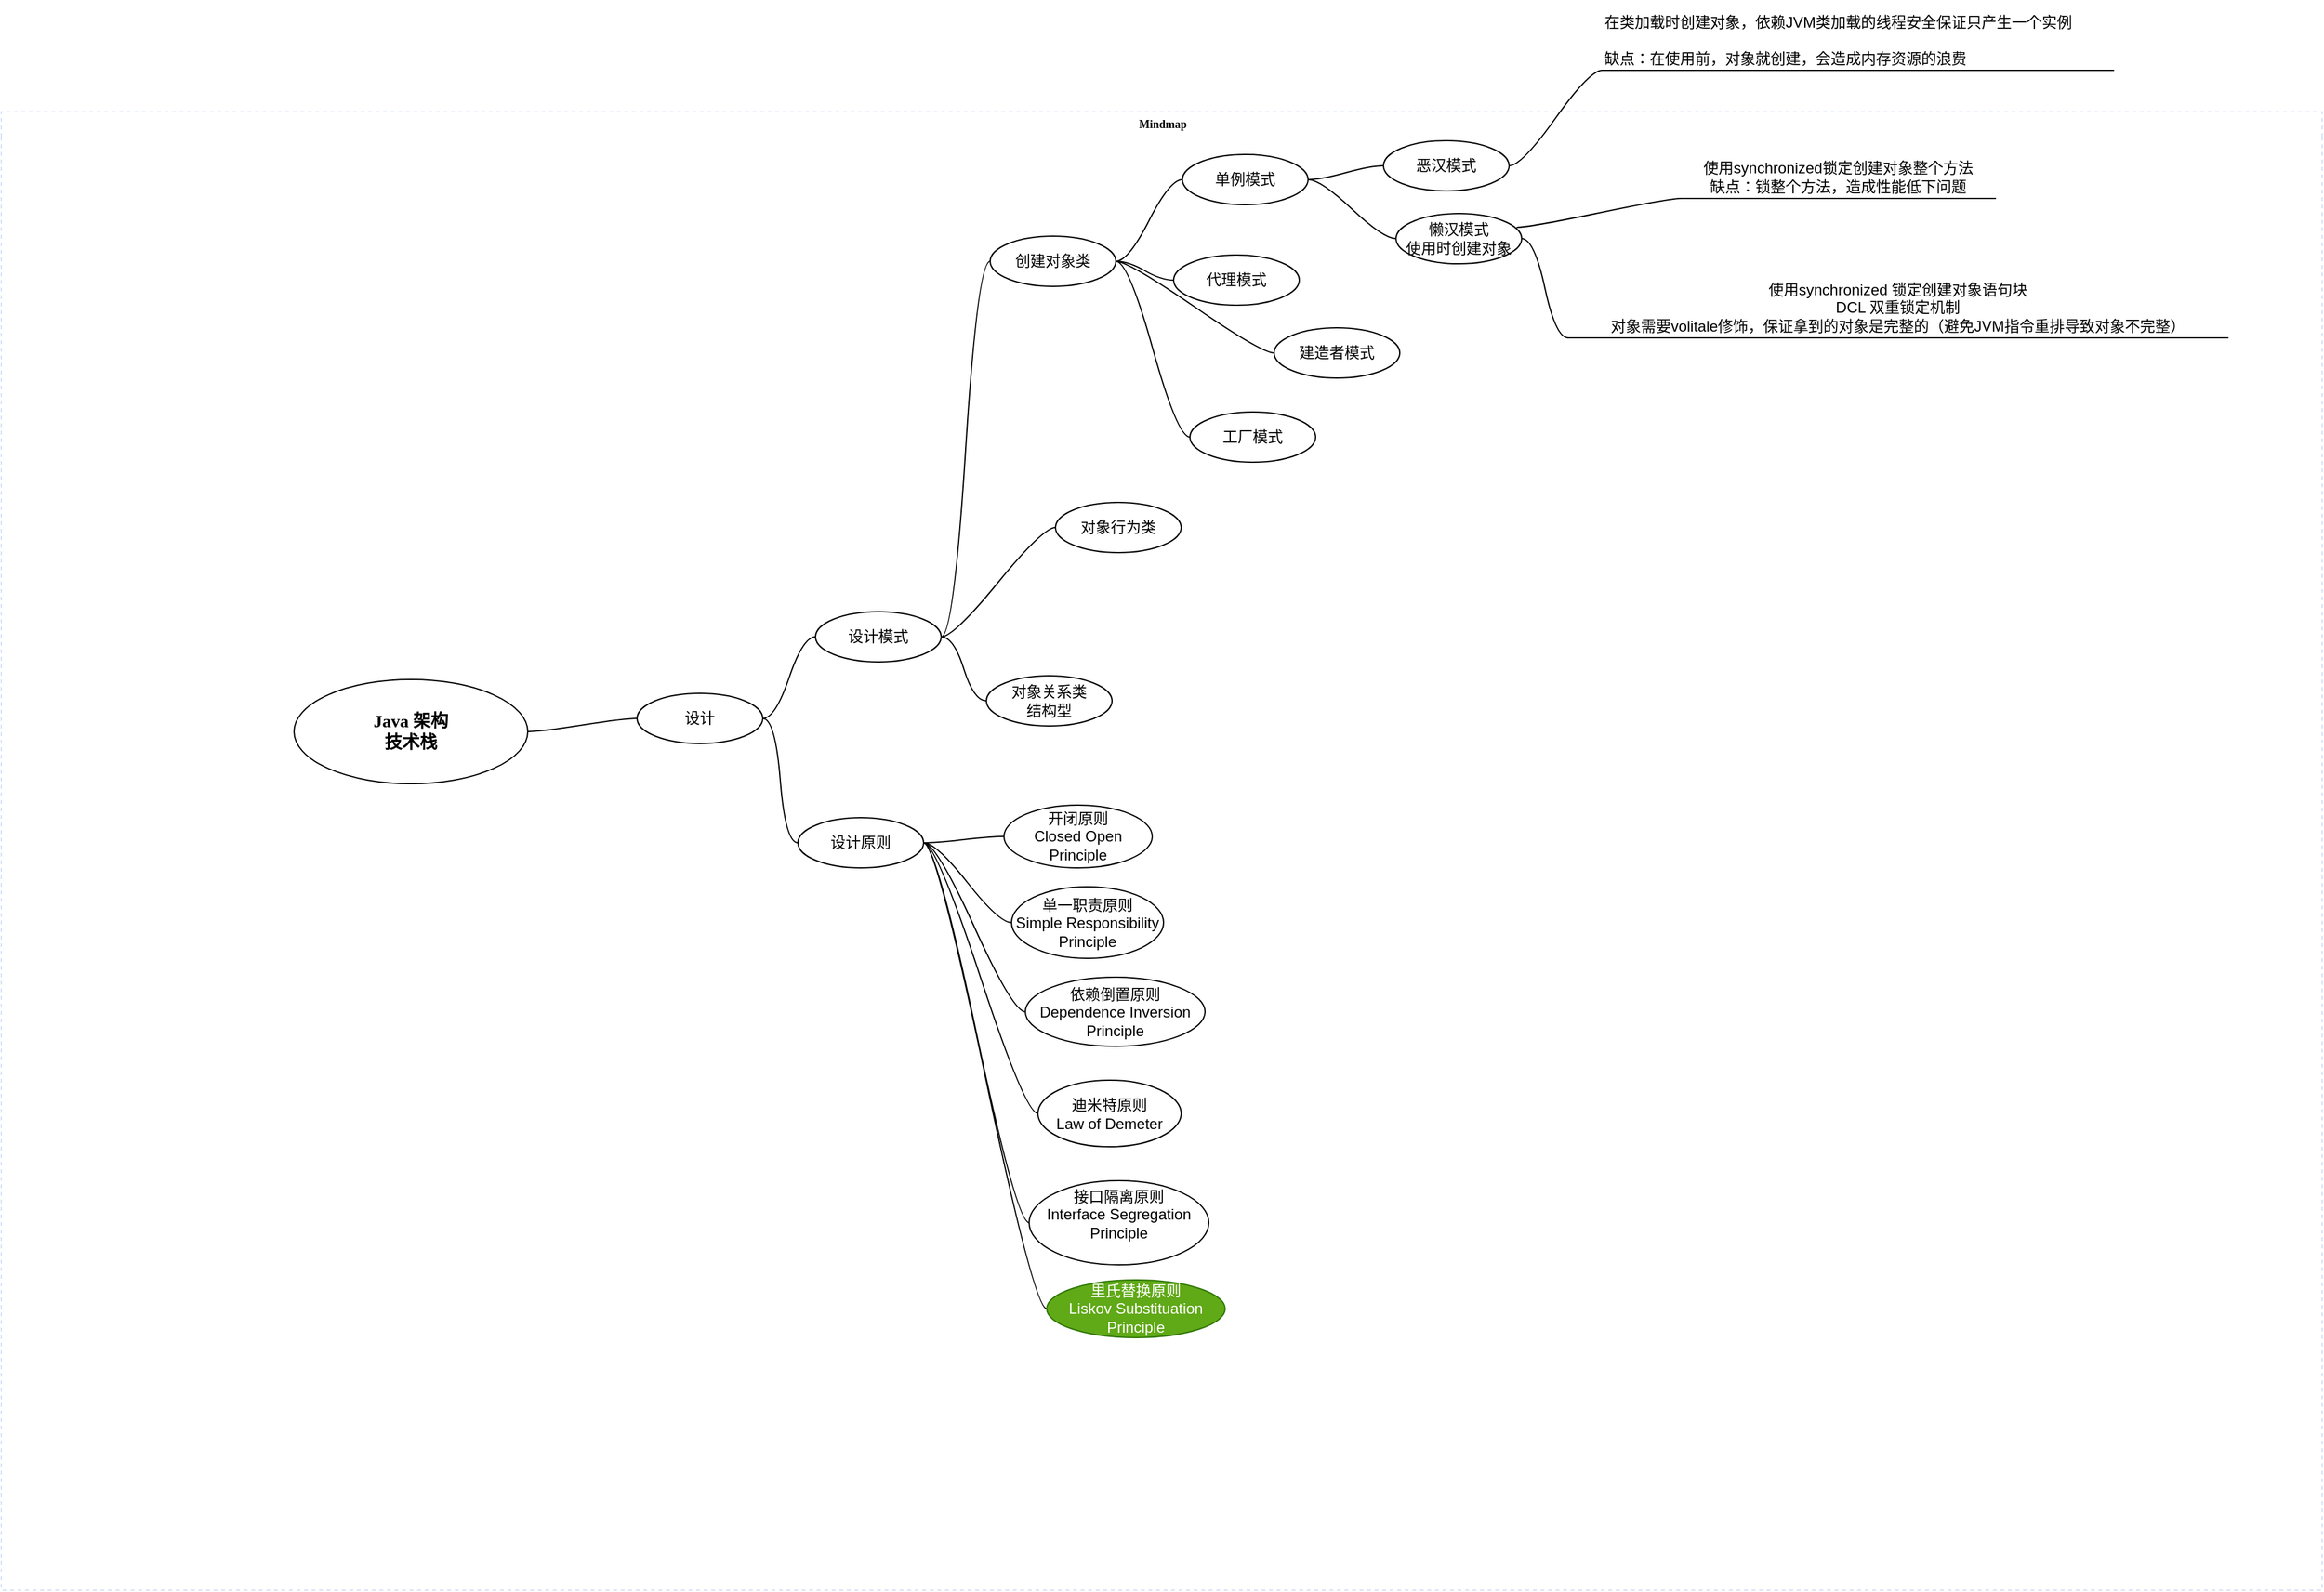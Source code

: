 <mxfile border="50" scale="3" compressed="false" locked="false" version="26.1.1">
  <diagram name="Blank" id="YmL12bMKpDGza6XwsDPr">
    <mxGraphModel dx="1242" dy="785" grid="0" gridSize="10" guides="1" tooltips="1" connect="1" arrows="1" fold="1" page="0" pageScale="1" pageWidth="827" pageHeight="1169" background="none" math="1" shadow="0">
      <root>
        <mxCell id="X5NqExCQtvZxIxQ7pmgY-0" />
        <mxCell id="1" parent="X5NqExCQtvZxIxQ7pmgY-0" />
        <mxCell id="Gr0Zq-AI6Quabplr0KPa-179" value="Mindmap" style="swimlane;html=1;startSize=20;horizontal=1;containerType=tree;labelBackgroundColor=none;strokeColor=#D4E1F5;strokeWidth=1;fillColor=none;fontFamily=Comic Sans MS;fontSize=9;swimlaneLine=0;dashed=1;collapsible=0;" parent="1" vertex="1">
          <mxGeometry x="64" y="188" width="1847" height="1177" as="geometry" />
        </mxCell>
        <mxCell id="kl9yPUdAR2kA5Z42WzvT-21" value="" style="edgeStyle=entityRelationEdgeStyle;rounded=0;orthogonalLoop=1;jettySize=auto;html=1;startArrow=none;endArrow=none;segment=10;curved=1;sourcePerimeterSpacing=0;targetPerimeterSpacing=0;" edge="1" parent="Gr0Zq-AI6Quabplr0KPa-179" source="kl9yPUdAR2kA5Z42WzvT-18" target="kl9yPUdAR2kA5Z42WzvT-20">
          <mxGeometry relative="1" as="geometry" />
        </mxCell>
        <mxCell id="kl9yPUdAR2kA5Z42WzvT-18" value="&lt;span style=&quot;font-family: &amp;quot;Comic Sans MS&amp;quot;;&quot;&gt;&lt;font style=&quot;font-size: 14px;&quot;&gt;&lt;b&gt;Java 架构&lt;/b&gt;&lt;/font&gt;&lt;/span&gt;&lt;div&gt;&lt;span style=&quot;font-family: &amp;quot;Comic Sans MS&amp;quot;;&quot;&gt;&lt;font style=&quot;font-size: 14px;&quot;&gt;&lt;b&gt;技术栈&lt;/b&gt;&lt;/font&gt;&lt;/span&gt;&lt;/div&gt;" style="ellipse;whiteSpace=wrap;html=1;align=center;newEdgeStyle={&quot;edgeStyle&quot;:&quot;entityRelationEdgeStyle&quot;,&quot;startArrow&quot;:&quot;none&quot;,&quot;endArrow&quot;:&quot;none&quot;,&quot;segment&quot;:10,&quot;curved&quot;:1,&quot;sourcePerimeterSpacing&quot;:0,&quot;targetPerimeterSpacing&quot;:0};treeFolding=1;treeMoving=1;" vertex="1" parent="Gr0Zq-AI6Quabplr0KPa-179">
          <mxGeometry x="233" y="452" width="186" height="83" as="geometry" />
        </mxCell>
        <mxCell id="kl9yPUdAR2kA5Z42WzvT-40" value="" style="edgeStyle=entityRelationEdgeStyle;rounded=0;orthogonalLoop=1;jettySize=auto;html=1;startArrow=none;endArrow=none;segment=10;curved=1;sourcePerimeterSpacing=0;targetPerimeterSpacing=0;" edge="1" parent="Gr0Zq-AI6Quabplr0KPa-179" source="kl9yPUdAR2kA5Z42WzvT-20" target="kl9yPUdAR2kA5Z42WzvT-39">
          <mxGeometry relative="1" as="geometry" />
        </mxCell>
        <mxCell id="kl9yPUdAR2kA5Z42WzvT-20" value="设计" style="ellipse;whiteSpace=wrap;html=1;align=center;newEdgeStyle={&quot;edgeStyle&quot;:&quot;entityRelationEdgeStyle&quot;,&quot;startArrow&quot;:&quot;none&quot;,&quot;endArrow&quot;:&quot;none&quot;,&quot;segment&quot;:10,&quot;curved&quot;:1,&quot;sourcePerimeterSpacing&quot;:0,&quot;targetPerimeterSpacing&quot;:0};treeFolding=1;treeMoving=1;" vertex="1" parent="Gr0Zq-AI6Quabplr0KPa-179">
          <mxGeometry x="506" y="463" width="100" height="40" as="geometry" />
        </mxCell>
        <mxCell id="kl9yPUdAR2kA5Z42WzvT-22" value="" style="edgeStyle=entityRelationEdgeStyle;rounded=0;orthogonalLoop=1;jettySize=auto;html=1;startArrow=none;endArrow=none;segment=10;curved=1;sourcePerimeterSpacing=0;targetPerimeterSpacing=0;" edge="1" target="kl9yPUdAR2kA5Z42WzvT-23" source="kl9yPUdAR2kA5Z42WzvT-20" parent="Gr0Zq-AI6Quabplr0KPa-179">
          <mxGeometry relative="1" as="geometry">
            <mxPoint x="226" y="754" as="sourcePoint" />
          </mxGeometry>
        </mxCell>
        <mxCell id="kl9yPUdAR2kA5Z42WzvT-26" value="" style="edgeStyle=entityRelationEdgeStyle;rounded=0;orthogonalLoop=1;jettySize=auto;html=1;startArrow=none;endArrow=none;segment=10;curved=1;sourcePerimeterSpacing=0;targetPerimeterSpacing=0;" edge="1" parent="Gr0Zq-AI6Quabplr0KPa-179" source="kl9yPUdAR2kA5Z42WzvT-23" target="kl9yPUdAR2kA5Z42WzvT-25">
          <mxGeometry relative="1" as="geometry" />
        </mxCell>
        <mxCell id="kl9yPUdAR2kA5Z42WzvT-28" value="" style="edgeStyle=entityRelationEdgeStyle;rounded=0;orthogonalLoop=1;jettySize=auto;html=1;startArrow=none;endArrow=none;segment=10;curved=1;sourcePerimeterSpacing=0;targetPerimeterSpacing=0;" edge="1" parent="Gr0Zq-AI6Quabplr0KPa-179" source="kl9yPUdAR2kA5Z42WzvT-23" target="kl9yPUdAR2kA5Z42WzvT-27">
          <mxGeometry relative="1" as="geometry" />
        </mxCell>
        <mxCell id="kl9yPUdAR2kA5Z42WzvT-30" value="" style="edgeStyle=entityRelationEdgeStyle;rounded=0;orthogonalLoop=1;jettySize=auto;html=1;startArrow=none;endArrow=none;segment=10;curved=1;sourcePerimeterSpacing=0;targetPerimeterSpacing=0;" edge="1" parent="Gr0Zq-AI6Quabplr0KPa-179" source="kl9yPUdAR2kA5Z42WzvT-23" target="kl9yPUdAR2kA5Z42WzvT-29">
          <mxGeometry relative="1" as="geometry" />
        </mxCell>
        <mxCell id="kl9yPUdAR2kA5Z42WzvT-23" value="设计模式" style="ellipse;whiteSpace=wrap;html=1;align=center;newEdgeStyle={&quot;edgeStyle&quot;:&quot;entityRelationEdgeStyle&quot;,&quot;startArrow&quot;:&quot;none&quot;,&quot;endArrow&quot;:&quot;none&quot;,&quot;segment&quot;:10,&quot;curved&quot;:1,&quot;sourcePerimeterSpacing&quot;:0,&quot;targetPerimeterSpacing&quot;:0};treeFolding=1;treeMoving=1;" vertex="1" parent="Gr0Zq-AI6Quabplr0KPa-179">
          <mxGeometry x="648" y="398" width="100" height="40" as="geometry" />
        </mxCell>
        <mxCell id="kl9yPUdAR2kA5Z42WzvT-54" value="" style="edgeStyle=entityRelationEdgeStyle;rounded=0;orthogonalLoop=1;jettySize=auto;html=1;startArrow=none;endArrow=none;segment=10;curved=1;sourcePerimeterSpacing=0;targetPerimeterSpacing=0;" edge="1" parent="Gr0Zq-AI6Quabplr0KPa-179" source="kl9yPUdAR2kA5Z42WzvT-25" target="kl9yPUdAR2kA5Z42WzvT-53">
          <mxGeometry relative="1" as="geometry" />
        </mxCell>
        <mxCell id="kl9yPUdAR2kA5Z42WzvT-56" value="" style="edgeStyle=entityRelationEdgeStyle;rounded=0;orthogonalLoop=1;jettySize=auto;html=1;startArrow=none;endArrow=none;segment=10;curved=1;sourcePerimeterSpacing=0;targetPerimeterSpacing=0;" edge="1" parent="Gr0Zq-AI6Quabplr0KPa-179" source="kl9yPUdAR2kA5Z42WzvT-25" target="kl9yPUdAR2kA5Z42WzvT-55">
          <mxGeometry relative="1" as="geometry" />
        </mxCell>
        <mxCell id="kl9yPUdAR2kA5Z42WzvT-58" value="" style="edgeStyle=entityRelationEdgeStyle;rounded=0;orthogonalLoop=1;jettySize=auto;html=1;startArrow=none;endArrow=none;segment=10;curved=1;sourcePerimeterSpacing=0;targetPerimeterSpacing=0;" edge="1" parent="Gr0Zq-AI6Quabplr0KPa-179" source="kl9yPUdAR2kA5Z42WzvT-25" target="kl9yPUdAR2kA5Z42WzvT-57">
          <mxGeometry relative="1" as="geometry" />
        </mxCell>
        <mxCell id="kl9yPUdAR2kA5Z42WzvT-25" value="创建对象类" style="ellipse;whiteSpace=wrap;html=1;align=center;newEdgeStyle={&quot;edgeStyle&quot;:&quot;entityRelationEdgeStyle&quot;,&quot;startArrow&quot;:&quot;none&quot;,&quot;endArrow&quot;:&quot;none&quot;,&quot;segment&quot;:10,&quot;curved&quot;:1,&quot;sourcePerimeterSpacing&quot;:0,&quot;targetPerimeterSpacing&quot;:0};treeFolding=1;treeMoving=1;" vertex="1" parent="Gr0Zq-AI6Quabplr0KPa-179">
          <mxGeometry x="787" y="99" width="100" height="40" as="geometry" />
        </mxCell>
        <mxCell id="kl9yPUdAR2kA5Z42WzvT-27" value="对象行为类" style="ellipse;whiteSpace=wrap;html=1;align=center;newEdgeStyle={&quot;edgeStyle&quot;:&quot;entityRelationEdgeStyle&quot;,&quot;startArrow&quot;:&quot;none&quot;,&quot;endArrow&quot;:&quot;none&quot;,&quot;segment&quot;:10,&quot;curved&quot;:1,&quot;sourcePerimeterSpacing&quot;:0,&quot;targetPerimeterSpacing&quot;:0};treeFolding=1;treeMoving=1;" vertex="1" parent="Gr0Zq-AI6Quabplr0KPa-179">
          <mxGeometry x="839" y="311" width="100" height="40" as="geometry" />
        </mxCell>
        <mxCell id="kl9yPUdAR2kA5Z42WzvT-29" value="对象关系类&lt;div&gt;结构型&lt;/div&gt;" style="ellipse;whiteSpace=wrap;html=1;align=center;newEdgeStyle={&quot;edgeStyle&quot;:&quot;entityRelationEdgeStyle&quot;,&quot;startArrow&quot;:&quot;none&quot;,&quot;endArrow&quot;:&quot;none&quot;,&quot;segment&quot;:10,&quot;curved&quot;:1,&quot;sourcePerimeterSpacing&quot;:0,&quot;targetPerimeterSpacing&quot;:0};treeFolding=1;treeMoving=1;" vertex="1" parent="Gr0Zq-AI6Quabplr0KPa-179">
          <mxGeometry x="784" y="449" width="100" height="40" as="geometry" />
        </mxCell>
        <mxCell id="kl9yPUdAR2kA5Z42WzvT-60" value="" style="edgeStyle=entityRelationEdgeStyle;rounded=0;orthogonalLoop=1;jettySize=auto;html=1;startArrow=none;endArrow=none;segment=10;curved=1;sourcePerimeterSpacing=0;targetPerimeterSpacing=0;" edge="1" parent="Gr0Zq-AI6Quabplr0KPa-179" source="kl9yPUdAR2kA5Z42WzvT-31" target="kl9yPUdAR2kA5Z42WzvT-59">
          <mxGeometry relative="1" as="geometry" />
        </mxCell>
        <mxCell id="kl9yPUdAR2kA5Z42WzvT-62" value="" style="edgeStyle=entityRelationEdgeStyle;rounded=0;orthogonalLoop=1;jettySize=auto;html=1;startArrow=none;endArrow=none;segment=10;curved=1;sourcePerimeterSpacing=0;targetPerimeterSpacing=0;" edge="1" parent="Gr0Zq-AI6Quabplr0KPa-179" source="kl9yPUdAR2kA5Z42WzvT-31" target="kl9yPUdAR2kA5Z42WzvT-61">
          <mxGeometry relative="1" as="geometry" />
        </mxCell>
        <mxCell id="kl9yPUdAR2kA5Z42WzvT-31" value="单例模式" style="ellipse;whiteSpace=wrap;html=1;align=center;newEdgeStyle={&quot;edgeStyle&quot;:&quot;entityRelationEdgeStyle&quot;,&quot;startArrow&quot;:&quot;none&quot;,&quot;endArrow&quot;:&quot;none&quot;,&quot;segment&quot;:10,&quot;curved&quot;:1,&quot;sourcePerimeterSpacing&quot;:0,&quot;targetPerimeterSpacing&quot;:0};treeFolding=1;treeMoving=1;" vertex="1" parent="Gr0Zq-AI6Quabplr0KPa-179">
          <mxGeometry x="940" y="34" width="100" height="40" as="geometry" />
        </mxCell>
        <mxCell id="kl9yPUdAR2kA5Z42WzvT-32" value="" style="edgeStyle=entityRelationEdgeStyle;rounded=0;orthogonalLoop=1;jettySize=auto;html=1;startArrow=none;endArrow=none;segment=10;curved=1;sourcePerimeterSpacing=0;targetPerimeterSpacing=0;" edge="1" parent="Gr0Zq-AI6Quabplr0KPa-179" source="kl9yPUdAR2kA5Z42WzvT-25" target="kl9yPUdAR2kA5Z42WzvT-31">
          <mxGeometry relative="1" as="geometry" />
        </mxCell>
        <mxCell id="kl9yPUdAR2kA5Z42WzvT-42" value="" style="edgeStyle=entityRelationEdgeStyle;rounded=0;orthogonalLoop=1;jettySize=auto;html=1;startArrow=none;endArrow=none;segment=10;curved=1;sourcePerimeterSpacing=0;targetPerimeterSpacing=0;" edge="1" parent="Gr0Zq-AI6Quabplr0KPa-179" source="kl9yPUdAR2kA5Z42WzvT-39" target="kl9yPUdAR2kA5Z42WzvT-41">
          <mxGeometry relative="1" as="geometry" />
        </mxCell>
        <mxCell id="kl9yPUdAR2kA5Z42WzvT-44" value="" style="edgeStyle=entityRelationEdgeStyle;rounded=0;orthogonalLoop=1;jettySize=auto;html=1;startArrow=none;endArrow=none;segment=10;curved=1;sourcePerimeterSpacing=0;targetPerimeterSpacing=0;" edge="1" parent="Gr0Zq-AI6Quabplr0KPa-179" source="kl9yPUdAR2kA5Z42WzvT-39" target="kl9yPUdAR2kA5Z42WzvT-43">
          <mxGeometry relative="1" as="geometry" />
        </mxCell>
        <mxCell id="kl9yPUdAR2kA5Z42WzvT-46" value="" style="edgeStyle=entityRelationEdgeStyle;rounded=0;orthogonalLoop=1;jettySize=auto;html=1;startArrow=none;endArrow=none;segment=10;curved=1;sourcePerimeterSpacing=0;targetPerimeterSpacing=0;" edge="1" parent="Gr0Zq-AI6Quabplr0KPa-179" source="kl9yPUdAR2kA5Z42WzvT-39" target="kl9yPUdAR2kA5Z42WzvT-45">
          <mxGeometry relative="1" as="geometry" />
        </mxCell>
        <mxCell id="kl9yPUdAR2kA5Z42WzvT-48" value="" style="edgeStyle=entityRelationEdgeStyle;rounded=0;orthogonalLoop=1;jettySize=auto;html=1;startArrow=none;endArrow=none;segment=10;curved=1;sourcePerimeterSpacing=0;targetPerimeterSpacing=0;" edge="1" parent="Gr0Zq-AI6Quabplr0KPa-179" source="kl9yPUdAR2kA5Z42WzvT-39" target="kl9yPUdAR2kA5Z42WzvT-47">
          <mxGeometry relative="1" as="geometry" />
        </mxCell>
        <mxCell id="kl9yPUdAR2kA5Z42WzvT-50" value="" style="edgeStyle=entityRelationEdgeStyle;rounded=0;orthogonalLoop=1;jettySize=auto;html=1;startArrow=none;endArrow=none;segment=10;curved=1;sourcePerimeterSpacing=0;targetPerimeterSpacing=0;" edge="1" parent="Gr0Zq-AI6Quabplr0KPa-179" source="kl9yPUdAR2kA5Z42WzvT-39" target="kl9yPUdAR2kA5Z42WzvT-49">
          <mxGeometry relative="1" as="geometry" />
        </mxCell>
        <mxCell id="kl9yPUdAR2kA5Z42WzvT-52" value="" style="edgeStyle=entityRelationEdgeStyle;rounded=0;orthogonalLoop=1;jettySize=auto;html=1;startArrow=none;endArrow=none;segment=10;curved=1;sourcePerimeterSpacing=0;targetPerimeterSpacing=0;" edge="1" parent="Gr0Zq-AI6Quabplr0KPa-179" source="kl9yPUdAR2kA5Z42WzvT-39" target="kl9yPUdAR2kA5Z42WzvT-51">
          <mxGeometry relative="1" as="geometry" />
        </mxCell>
        <mxCell id="kl9yPUdAR2kA5Z42WzvT-39" value="设计原则" style="ellipse;whiteSpace=wrap;html=1;align=center;newEdgeStyle={&quot;edgeStyle&quot;:&quot;entityRelationEdgeStyle&quot;,&quot;startArrow&quot;:&quot;none&quot;,&quot;endArrow&quot;:&quot;none&quot;,&quot;segment&quot;:10,&quot;curved&quot;:1,&quot;sourcePerimeterSpacing&quot;:0,&quot;targetPerimeterSpacing&quot;:0};treeFolding=1;treeMoving=1;" vertex="1" parent="Gr0Zq-AI6Quabplr0KPa-179">
          <mxGeometry x="634" y="562" width="100" height="40" as="geometry" />
        </mxCell>
        <mxCell id="kl9yPUdAR2kA5Z42WzvT-41" value="开闭原则&lt;div&gt;Closed Open Principle&lt;/div&gt;" style="ellipse;whiteSpace=wrap;html=1;align=center;newEdgeStyle={&quot;edgeStyle&quot;:&quot;entityRelationEdgeStyle&quot;,&quot;startArrow&quot;:&quot;none&quot;,&quot;endArrow&quot;:&quot;none&quot;,&quot;segment&quot;:10,&quot;curved&quot;:1,&quot;sourcePerimeterSpacing&quot;:0,&quot;targetPerimeterSpacing&quot;:0};treeFolding=1;treeMoving=1;" vertex="1" parent="Gr0Zq-AI6Quabplr0KPa-179">
          <mxGeometry x="798" y="552" width="118" height="50" as="geometry" />
        </mxCell>
        <mxCell id="kl9yPUdAR2kA5Z42WzvT-43" value="单一职责原则&lt;div&gt;Simple Responsibility Principle&lt;/div&gt;" style="ellipse;whiteSpace=wrap;html=1;align=center;newEdgeStyle={&quot;edgeStyle&quot;:&quot;entityRelationEdgeStyle&quot;,&quot;startArrow&quot;:&quot;none&quot;,&quot;endArrow&quot;:&quot;none&quot;,&quot;segment&quot;:10,&quot;curved&quot;:1,&quot;sourcePerimeterSpacing&quot;:0,&quot;targetPerimeterSpacing&quot;:0};treeFolding=1;treeMoving=1;" vertex="1" parent="Gr0Zq-AI6Quabplr0KPa-179">
          <mxGeometry x="804" y="617" width="121" height="57" as="geometry" />
        </mxCell>
        <mxCell id="kl9yPUdAR2kA5Z42WzvT-45" value="依赖倒置原则&lt;div&gt;Dependence Inversion Principle&lt;/div&gt;" style="ellipse;whiteSpace=wrap;html=1;align=center;newEdgeStyle={&quot;edgeStyle&quot;:&quot;entityRelationEdgeStyle&quot;,&quot;startArrow&quot;:&quot;none&quot;,&quot;endArrow&quot;:&quot;none&quot;,&quot;segment&quot;:10,&quot;curved&quot;:1,&quot;sourcePerimeterSpacing&quot;:0,&quot;targetPerimeterSpacing&quot;:0};treeFolding=1;treeMoving=1;" vertex="1" parent="Gr0Zq-AI6Quabplr0KPa-179">
          <mxGeometry x="815" y="689" width="143" height="55" as="geometry" />
        </mxCell>
        <mxCell id="kl9yPUdAR2kA5Z42WzvT-47" value="迪米特原则&lt;div&gt;Law of Demeter&lt;/div&gt;" style="ellipse;whiteSpace=wrap;html=1;align=center;newEdgeStyle={&quot;edgeStyle&quot;:&quot;entityRelationEdgeStyle&quot;,&quot;startArrow&quot;:&quot;none&quot;,&quot;endArrow&quot;:&quot;none&quot;,&quot;segment&quot;:10,&quot;curved&quot;:1,&quot;sourcePerimeterSpacing&quot;:0,&quot;targetPerimeterSpacing&quot;:0};treeFolding=1;treeMoving=1;" vertex="1" parent="Gr0Zq-AI6Quabplr0KPa-179">
          <mxGeometry x="825" y="771" width="114" height="53" as="geometry" />
        </mxCell>
        <mxCell id="kl9yPUdAR2kA5Z42WzvT-49" value="接口隔离原则&lt;div&gt;Interface Segregation Principle&lt;/div&gt;&lt;div&gt;&lt;br&gt;&lt;/div&gt;" style="ellipse;whiteSpace=wrap;html=1;align=center;newEdgeStyle={&quot;edgeStyle&quot;:&quot;entityRelationEdgeStyle&quot;,&quot;startArrow&quot;:&quot;none&quot;,&quot;endArrow&quot;:&quot;none&quot;,&quot;segment&quot;:10,&quot;curved&quot;:1,&quot;sourcePerimeterSpacing&quot;:0,&quot;targetPerimeterSpacing&quot;:0};treeFolding=1;treeMoving=1;" vertex="1" parent="Gr0Zq-AI6Quabplr0KPa-179">
          <mxGeometry x="818" y="851" width="143" height="67" as="geometry" />
        </mxCell>
        <mxCell id="kl9yPUdAR2kA5Z42WzvT-51" value="里氏替换原则&lt;div&gt;Liskov Substituation Principle&lt;/div&gt;" style="ellipse;whiteSpace=wrap;html=1;align=center;newEdgeStyle={&quot;edgeStyle&quot;:&quot;entityRelationEdgeStyle&quot;,&quot;startArrow&quot;:&quot;none&quot;,&quot;endArrow&quot;:&quot;none&quot;,&quot;segment&quot;:10,&quot;curved&quot;:1,&quot;sourcePerimeterSpacing&quot;:0,&quot;targetPerimeterSpacing&quot;:0};treeFolding=1;treeMoving=1;fillColor=#60a917;strokeColor=#2D7600;fontColor=#ffffff;" vertex="1" parent="Gr0Zq-AI6Quabplr0KPa-179">
          <mxGeometry x="832" y="930" width="142" height="46" as="geometry" />
        </mxCell>
        <mxCell id="kl9yPUdAR2kA5Z42WzvT-53" value="代理模式" style="ellipse;whiteSpace=wrap;html=1;align=center;newEdgeStyle={&quot;edgeStyle&quot;:&quot;entityRelationEdgeStyle&quot;,&quot;startArrow&quot;:&quot;none&quot;,&quot;endArrow&quot;:&quot;none&quot;,&quot;segment&quot;:10,&quot;curved&quot;:1,&quot;sourcePerimeterSpacing&quot;:0,&quot;targetPerimeterSpacing&quot;:0};treeFolding=1;treeMoving=1;" vertex="1" parent="Gr0Zq-AI6Quabplr0KPa-179">
          <mxGeometry x="933" y="114" width="100" height="40" as="geometry" />
        </mxCell>
        <mxCell id="kl9yPUdAR2kA5Z42WzvT-55" value="建造者模式" style="ellipse;whiteSpace=wrap;html=1;align=center;newEdgeStyle={&quot;edgeStyle&quot;:&quot;entityRelationEdgeStyle&quot;,&quot;startArrow&quot;:&quot;none&quot;,&quot;endArrow&quot;:&quot;none&quot;,&quot;segment&quot;:10,&quot;curved&quot;:1,&quot;sourcePerimeterSpacing&quot;:0,&quot;targetPerimeterSpacing&quot;:0};treeFolding=1;treeMoving=1;" vertex="1" parent="Gr0Zq-AI6Quabplr0KPa-179">
          <mxGeometry x="1013" y="172" width="100" height="40" as="geometry" />
        </mxCell>
        <mxCell id="kl9yPUdAR2kA5Z42WzvT-57" value="工厂模式" style="ellipse;whiteSpace=wrap;html=1;align=center;newEdgeStyle={&quot;edgeStyle&quot;:&quot;entityRelationEdgeStyle&quot;,&quot;startArrow&quot;:&quot;none&quot;,&quot;endArrow&quot;:&quot;none&quot;,&quot;segment&quot;:10,&quot;curved&quot;:1,&quot;sourcePerimeterSpacing&quot;:0,&quot;targetPerimeterSpacing&quot;:0};treeFolding=1;treeMoving=1;" vertex="1" parent="Gr0Zq-AI6Quabplr0KPa-179">
          <mxGeometry x="946" y="239" width="100" height="40" as="geometry" />
        </mxCell>
        <mxCell id="kl9yPUdAR2kA5Z42WzvT-59" value="恶汉模式" style="ellipse;whiteSpace=wrap;html=1;align=center;newEdgeStyle={&quot;edgeStyle&quot;:&quot;entityRelationEdgeStyle&quot;,&quot;startArrow&quot;:&quot;none&quot;,&quot;endArrow&quot;:&quot;none&quot;,&quot;segment&quot;:10,&quot;curved&quot;:1,&quot;sourcePerimeterSpacing&quot;:0,&quot;targetPerimeterSpacing&quot;:0};treeFolding=1;treeMoving=1;" vertex="1" parent="Gr0Zq-AI6Quabplr0KPa-179">
          <mxGeometry x="1100" y="23" width="100" height="40" as="geometry" />
        </mxCell>
        <mxCell id="kl9yPUdAR2kA5Z42WzvT-61" value="懒汉模式&lt;div&gt;使用时创建对象&lt;/div&gt;" style="ellipse;whiteSpace=wrap;html=1;align=center;newEdgeStyle={&quot;edgeStyle&quot;:&quot;entityRelationEdgeStyle&quot;,&quot;startArrow&quot;:&quot;none&quot;,&quot;endArrow&quot;:&quot;none&quot;,&quot;segment&quot;:10,&quot;curved&quot;:1,&quot;sourcePerimeterSpacing&quot;:0,&quot;targetPerimeterSpacing&quot;:0};treeFolding=1;treeMoving=1;" vertex="1" parent="Gr0Zq-AI6Quabplr0KPa-179">
          <mxGeometry x="1110" y="81" width="100" height="40" as="geometry" />
        </mxCell>
        <mxCell id="kl9yPUdAR2kA5Z42WzvT-73" value="使用synchronized锁定创建对象整个方法&lt;div&gt;缺点：锁整个方法，造成性能低下问题&lt;/div&gt;" style="whiteSpace=wrap;html=1;shape=partialRectangle;top=0;left=0;bottom=1;right=0;points=[[0,1],[1,1]];fillColor=none;align=center;verticalAlign=bottom;routingCenterY=0.5;snapToPoint=1;recursiveResize=0;autosize=1;treeFolding=1;treeMoving=1;newEdgeStyle={&quot;edgeStyle&quot;:&quot;entityRelationEdgeStyle&quot;,&quot;startArrow&quot;:&quot;none&quot;,&quot;endArrow&quot;:&quot;none&quot;,&quot;segment&quot;:10,&quot;curved&quot;:1,&quot;sourcePerimeterSpacing&quot;:0,&quot;targetPerimeterSpacing&quot;:0};" vertex="1" parent="Gr0Zq-AI6Quabplr0KPa-179">
          <mxGeometry x="1337" y="28" width="250" height="41" as="geometry" />
        </mxCell>
        <mxCell id="kl9yPUdAR2kA5Z42WzvT-74" value="" style="edgeStyle=entityRelationEdgeStyle;startArrow=none;endArrow=none;segment=10;curved=1;sourcePerimeterSpacing=0;targetPerimeterSpacing=0;rounded=0;exitX=0.96;exitY=0.275;exitDx=0;exitDy=0;exitPerimeter=0;" edge="1" target="kl9yPUdAR2kA5Z42WzvT-73" parent="Gr0Zq-AI6Quabplr0KPa-179" source="kl9yPUdAR2kA5Z42WzvT-61">
          <mxGeometry relative="1" as="geometry">
            <mxPoint x="1218" y="103" as="sourcePoint" />
          </mxGeometry>
        </mxCell>
        <mxCell id="kl9yPUdAR2kA5Z42WzvT-77" value="使用synchronized 锁定创建对象语句块&lt;div&gt;DCL 双重锁定机制&lt;/div&gt;&lt;div&gt;对象需要volitale修饰，保证拿到的对象是完整的（避免JVM指令重排导致对象不完整）&lt;/div&gt;" style="whiteSpace=wrap;html=1;shape=partialRectangle;top=0;left=0;bottom=1;right=0;points=[[0,1],[1,1]];fillColor=none;align=center;verticalAlign=bottom;routingCenterY=0.5;snapToPoint=1;recursiveResize=0;autosize=1;treeFolding=1;treeMoving=1;newEdgeStyle={&quot;edgeStyle&quot;:&quot;entityRelationEdgeStyle&quot;,&quot;startArrow&quot;:&quot;none&quot;,&quot;endArrow&quot;:&quot;none&quot;,&quot;segment&quot;:10,&quot;curved&quot;:1,&quot;sourcePerimeterSpacing&quot;:0,&quot;targetPerimeterSpacing&quot;:0};" vertex="1" parent="Gr0Zq-AI6Quabplr0KPa-179">
          <mxGeometry x="1247" y="125" width="525" height="55" as="geometry" />
        </mxCell>
        <mxCell id="kl9yPUdAR2kA5Z42WzvT-78" value="" style="edgeStyle=entityRelationEdgeStyle;startArrow=none;endArrow=none;segment=10;curved=1;sourcePerimeterSpacing=0;targetPerimeterSpacing=0;rounded=0;" edge="1" target="kl9yPUdAR2kA5Z42WzvT-77" parent="Gr0Zq-AI6Quabplr0KPa-179" source="kl9yPUdAR2kA5Z42WzvT-61">
          <mxGeometry relative="1" as="geometry">
            <mxPoint x="1297" y="149" as="sourcePoint" />
          </mxGeometry>
        </mxCell>
        <mxCell id="kl9yPUdAR2kA5Z42WzvT-69" value="在类加载时创建对象，依赖JVM类加载的线程安全保证只产生一个实例&lt;div&gt;&lt;br&gt;&lt;/div&gt;&lt;div&gt;缺点：在使用前，对象就创建，会造成内存资源的浪费&lt;/div&gt;" style="whiteSpace=wrap;html=1;shape=partialRectangle;top=0;left=0;bottom=1;right=0;points=[[0,1],[1,1]];fillColor=none;align=left;verticalAlign=bottom;routingCenterY=0.5;snapToPoint=1;recursiveResize=0;autosize=1;treeFolding=1;treeMoving=1;newEdgeStyle={&quot;edgeStyle&quot;:&quot;entityRelationEdgeStyle&quot;,&quot;startArrow&quot;:&quot;none&quot;,&quot;endArrow&quot;:&quot;none&quot;,&quot;segment&quot;:10,&quot;curved&quot;:1,&quot;sourcePerimeterSpacing&quot;:0,&quot;targetPerimeterSpacing&quot;:0};" vertex="1" parent="1">
          <mxGeometry x="1338" y="100" width="407" height="55" as="geometry" />
        </mxCell>
        <mxCell id="kl9yPUdAR2kA5Z42WzvT-70" value="" style="edgeStyle=entityRelationEdgeStyle;startArrow=none;endArrow=none;segment=10;curved=1;sourcePerimeterSpacing=0;targetPerimeterSpacing=0;rounded=0;" edge="1" target="kl9yPUdAR2kA5Z42WzvT-69" parent="1" source="kl9yPUdAR2kA5Z42WzvT-59">
          <mxGeometry relative="1" as="geometry">
            <mxPoint x="1040" y="281" as="sourcePoint" />
            <Array as="points">
              <mxPoint x="1054" y="267" />
            </Array>
          </mxGeometry>
        </mxCell>
      </root>
    </mxGraphModel>
  </diagram>
</mxfile>
